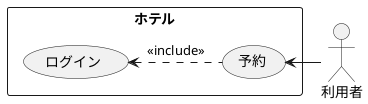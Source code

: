 @startuml ユースケース図
' left to right direction
actor 利用者
rectangle ホテル {
usecase ログイン
usecase 予約
}
予約 <- 利用者
ログイン <. 予約 : << include >>
@enduml